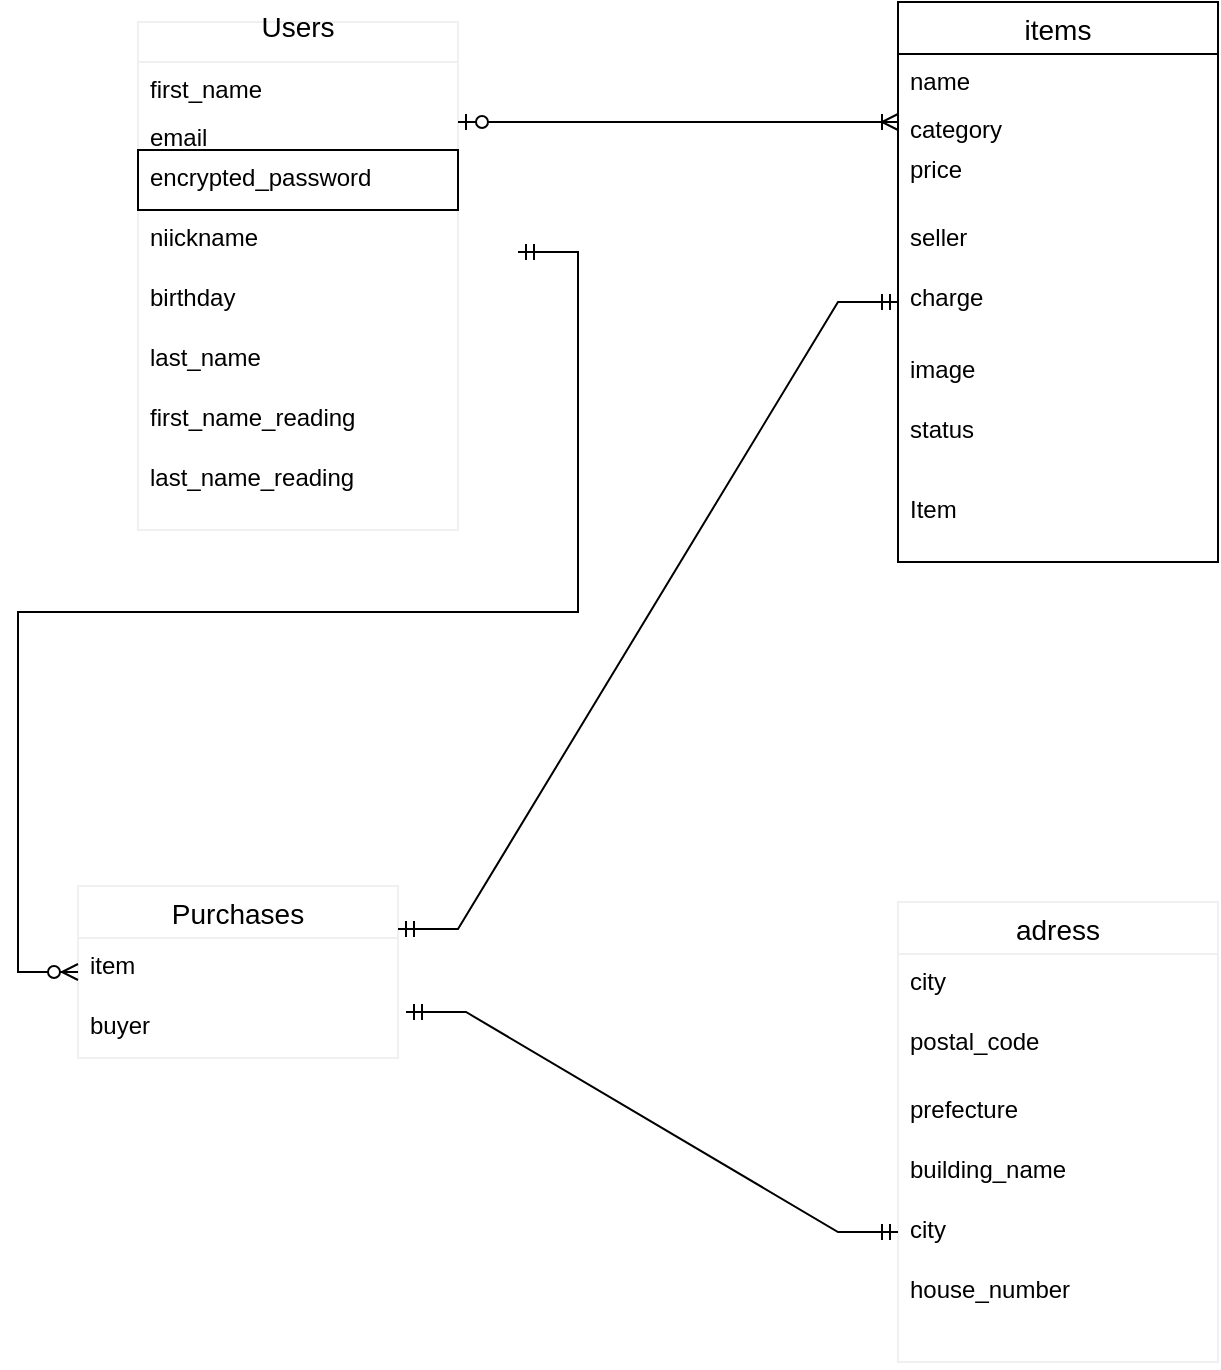 <mxfile>
    <diagram id="EaTkEM5Exu-F7CQbZH9c" name="ページ1">
        <mxGraphModel dx="672" dy="680" grid="1" gridSize="10" guides="1" tooltips="1" connect="1" arrows="1" fold="1" page="1" pageScale="1" pageWidth="827" pageHeight="1169" math="0" shadow="0">
            <root>
                <mxCell id="0"/>
                <mxCell id="1" parent="0"/>
                <mxCell id="56" value="Purchases" style="swimlane;fontStyle=0;childLayout=stackLayout;horizontal=1;startSize=26;horizontalStack=0;resizeParent=1;resizeParentMax=0;resizeLast=0;collapsible=1;marginBottom=0;align=center;fontSize=14;strokeColor=#F0F0F0;strokeWidth=1;fillColor=none;" vertex="1" parent="1">
                    <mxGeometry x="70" y="542" width="160" height="86" as="geometry"/>
                </mxCell>
                <mxCell id="57" value="item" style="text;strokeColor=none;fillColor=none;spacingLeft=4;spacingRight=4;overflow=hidden;rotatable=0;points=[[0,0.5],[1,0.5]];portConstraint=eastwest;fontSize=12;" vertex="1" parent="56">
                    <mxGeometry y="26" width="160" height="30" as="geometry"/>
                </mxCell>
                <mxCell id="90" value="buyer" style="text;strokeColor=none;fillColor=none;spacingLeft=4;spacingRight=4;overflow=hidden;rotatable=0;points=[[0,0.5],[1,0.5]];portConstraint=eastwest;fontSize=12;labelBackgroundColor=default;" vertex="1" parent="56">
                    <mxGeometry y="56" width="160" height="30" as="geometry"/>
                </mxCell>
                <mxCell id="60" value="adress" style="swimlane;fontStyle=0;childLayout=stackLayout;horizontal=1;startSize=26;horizontalStack=0;resizeParent=1;resizeParentMax=0;resizeLast=0;collapsible=1;marginBottom=0;align=center;fontSize=14;strokeColor=#F0F0F0;strokeWidth=1;fillColor=none;" vertex="1" parent="1">
                    <mxGeometry x="480" y="550" width="160" height="230" as="geometry"/>
                </mxCell>
                <mxCell id="130" value="city&#10;" style="text;strokeColor=none;fillColor=none;spacingLeft=4;spacingRight=4;overflow=hidden;rotatable=0;points=[[0,0.5],[1,0.5]];portConstraint=eastwest;fontSize=12;labelBackgroundColor=default;" vertex="1" parent="60">
                    <mxGeometry y="26" width="160" height="30" as="geometry"/>
                </mxCell>
                <mxCell id="61" value="postal_code" style="text;strokeColor=none;fillColor=none;spacingLeft=4;spacingRight=4;overflow=hidden;rotatable=0;points=[[0,0.5],[1,0.5]];portConstraint=eastwest;fontSize=12;" vertex="1" parent="60">
                    <mxGeometry y="56" width="160" height="34" as="geometry"/>
                </mxCell>
                <mxCell id="132" value="prefecture&#10;" style="text;strokeColor=none;fillColor=none;spacingLeft=4;spacingRight=4;overflow=hidden;rotatable=0;points=[[0,0.5],[1,0.5]];portConstraint=eastwest;fontSize=12;labelBackgroundColor=default;" vertex="1" parent="60">
                    <mxGeometry y="90" width="160" height="30" as="geometry"/>
                </mxCell>
                <mxCell id="129" value="building_name" style="text;strokeColor=none;fillColor=none;spacingLeft=4;spacingRight=4;overflow=hidden;rotatable=0;points=[[0,0.5],[1,0.5]];portConstraint=eastwest;fontSize=12;labelBackgroundColor=default;" vertex="1" parent="60">
                    <mxGeometry y="120" width="160" height="30" as="geometry"/>
                </mxCell>
                <mxCell id="62" value="city" style="text;strokeColor=none;fillColor=none;spacingLeft=4;spacingRight=4;overflow=hidden;rotatable=0;points=[[0,0.5],[1,0.5]];portConstraint=eastwest;fontSize=12;" vertex="1" parent="60">
                    <mxGeometry y="150" width="160" height="30" as="geometry"/>
                </mxCell>
                <mxCell id="63" value="house_number" style="text;strokeColor=none;fillColor=none;spacingLeft=4;spacingRight=4;overflow=hidden;rotatable=0;points=[[0,0.5],[1,0.5]];portConstraint=eastwest;fontSize=12;" vertex="1" parent="60">
                    <mxGeometry y="180" width="160" height="50" as="geometry"/>
                </mxCell>
                <mxCell id="66" value="Users&#10;" style="swimlane;fontStyle=0;childLayout=stackLayout;horizontal=1;startSize=20;horizontalStack=0;resizeParent=1;resizeParentMax=0;resizeLast=0;collapsible=1;marginBottom=0;align=center;fontSize=14;strokeColor=#F0F0F0;strokeWidth=1;fillColor=none;" vertex="1" parent="1">
                    <mxGeometry x="100" y="110" width="160" height="254" as="geometry"/>
                </mxCell>
                <mxCell id="67" value="first_name" style="text;strokeColor=none;fillColor=none;spacingLeft=4;spacingRight=4;overflow=hidden;rotatable=0;points=[[0,0.5],[1,0.5]];portConstraint=eastwest;fontSize=12;" vertex="1" parent="66">
                    <mxGeometry y="20" width="160" height="24" as="geometry"/>
                </mxCell>
                <mxCell id="68" value="email" style="text;strokeColor=none;fillColor=none;spacingLeft=4;spacingRight=4;overflow=hidden;rotatable=0;points=[[0,0.5],[1,0.5]];portConstraint=eastwest;fontSize=12;" vertex="1" parent="66">
                    <mxGeometry y="44" width="160" height="20" as="geometry"/>
                </mxCell>
                <mxCell id="124" value="encrypted_password" style="text;strokeColor=default;fillColor=none;spacingLeft=4;spacingRight=4;overflow=hidden;rotatable=0;points=[[0,0.5],[1,0.5]];portConstraint=eastwest;fontSize=12;verticalAlign=top;" vertex="1" parent="66">
                    <mxGeometry y="64" width="160" height="30" as="geometry"/>
                </mxCell>
                <mxCell id="91" value="niickname" style="text;strokeColor=none;fillColor=none;spacingLeft=4;spacingRight=4;overflow=hidden;rotatable=0;points=[[0,0.5],[1,0.5]];portConstraint=eastwest;fontSize=12;labelBackgroundColor=default;" vertex="1" parent="66">
                    <mxGeometry y="94" width="160" height="30" as="geometry"/>
                </mxCell>
                <mxCell id="94" value="birthday" style="text;strokeColor=none;fillColor=none;spacingLeft=4;spacingRight=4;overflow=hidden;rotatable=0;points=[[0,0.5],[1,0.5]];portConstraint=eastwest;fontSize=12;labelBackgroundColor=default;" vertex="1" parent="66">
                    <mxGeometry y="124" width="160" height="30" as="geometry"/>
                </mxCell>
                <mxCell id="123" value="last_name&#10;" style="text;strokeColor=none;fillColor=none;spacingLeft=4;spacingRight=4;overflow=hidden;rotatable=0;points=[[0,0.5],[1,0.5]];portConstraint=eastwest;fontSize=12;labelBackgroundColor=default;" vertex="1" parent="66">
                    <mxGeometry y="154" width="160" height="30" as="geometry"/>
                </mxCell>
                <mxCell id="122" value="first_name_reading" style="text;strokeColor=none;fillColor=none;spacingLeft=4;spacingRight=4;overflow=hidden;rotatable=0;points=[[0,0.5],[1,0.5]];portConstraint=eastwest;fontSize=12;labelBackgroundColor=default;" vertex="1" parent="66">
                    <mxGeometry y="184" width="160" height="30" as="geometry"/>
                </mxCell>
                <mxCell id="120" value="last_name_reading" style="text;strokeColor=none;fillColor=none;spacingLeft=4;spacingRight=4;overflow=hidden;rotatable=0;points=[[0,0.5],[1,0.5]];portConstraint=eastwest;fontSize=12;labelBackgroundColor=default;" vertex="1" parent="66">
                    <mxGeometry y="214" width="160" height="40" as="geometry"/>
                </mxCell>
                <mxCell id="86" value="" style="edgeStyle=entityRelationEdgeStyle;fontSize=12;html=1;endArrow=ERoneToMany;startArrow=ERzeroToOne;entryX=0;entryY=0.5;entryDx=0;entryDy=0;" edge="1" parent="1" target="106">
                    <mxGeometry width="100" height="100" relative="1" as="geometry">
                        <mxPoint x="260" y="160" as="sourcePoint"/>
                        <mxPoint x="470" y="160" as="targetPoint"/>
                    </mxGeometry>
                </mxCell>
                <mxCell id="101" value="items" style="swimlane;fontStyle=0;childLayout=stackLayout;horizontal=1;startSize=26;horizontalStack=0;resizeParent=1;resizeParentMax=0;resizeLast=0;collapsible=1;marginBottom=0;align=center;fontSize=14;labelBackgroundColor=default;strokeColor=default;strokeWidth=1;fillColor=none;" vertex="1" parent="1">
                    <mxGeometry x="480" y="100" width="160" height="280" as="geometry"/>
                </mxCell>
                <mxCell id="102" value="name" style="text;strokeColor=none;fillColor=none;spacingLeft=4;spacingRight=4;overflow=hidden;rotatable=0;points=[[0,0.5],[1,0.5]];portConstraint=eastwest;fontSize=12;labelBackgroundColor=default;" vertex="1" parent="101">
                    <mxGeometry y="26" width="160" height="24" as="geometry"/>
                </mxCell>
                <mxCell id="106" value="category" style="text;strokeColor=none;fillColor=none;spacingLeft=4;spacingRight=4;overflow=hidden;rotatable=0;points=[[0,0.5],[1,0.5]];portConstraint=eastwest;fontSize=12;labelBackgroundColor=default;" vertex="1" parent="101">
                    <mxGeometry y="50" width="160" height="20" as="geometry"/>
                </mxCell>
                <mxCell id="104" value="price" style="text;strokeColor=none;fillColor=none;spacingLeft=4;spacingRight=4;overflow=hidden;rotatable=0;points=[[0,0.5],[1,0.5]];portConstraint=eastwest;fontSize=12;labelBackgroundColor=default;" vertex="1" parent="101">
                    <mxGeometry y="70" width="160" height="34" as="geometry"/>
                </mxCell>
                <mxCell id="107" value="seller" style="text;strokeColor=none;fillColor=none;spacingLeft=4;spacingRight=4;overflow=hidden;rotatable=0;points=[[0,0.5],[1,0.5]];portConstraint=eastwest;fontSize=12;labelBackgroundColor=default;" vertex="1" parent="101">
                    <mxGeometry y="104" width="160" height="30" as="geometry"/>
                </mxCell>
                <mxCell id="105" value="charge&#10;" style="text;strokeColor=none;fillColor=none;spacingLeft=4;spacingRight=4;overflow=hidden;rotatable=0;points=[[0,0.5],[1,0.5]];portConstraint=eastwest;fontSize=12;labelBackgroundColor=default;" vertex="1" parent="101">
                    <mxGeometry y="134" width="160" height="36" as="geometry"/>
                </mxCell>
                <mxCell id="125" value="image&#10;" style="text;strokeColor=none;fillColor=none;spacingLeft=4;spacingRight=4;overflow=hidden;rotatable=0;points=[[0,0.5],[1,0.5]];portConstraint=eastwest;fontSize=12;labelBackgroundColor=default;" vertex="1" parent="101">
                    <mxGeometry y="170" width="160" height="30" as="geometry"/>
                </mxCell>
                <mxCell id="126" value="status" style="text;strokeColor=none;fillColor=none;spacingLeft=4;spacingRight=4;overflow=hidden;rotatable=0;points=[[0,0.5],[1,0.5]];portConstraint=eastwest;fontSize=12;labelBackgroundColor=default;" vertex="1" parent="101">
                    <mxGeometry y="200" width="160" height="40" as="geometry"/>
                </mxCell>
                <mxCell id="127" value="Item" style="text;strokeColor=none;fillColor=none;spacingLeft=4;spacingRight=4;overflow=hidden;rotatable=0;points=[[0,0.5],[1,0.5]];portConstraint=eastwest;fontSize=12;labelBackgroundColor=default;" vertex="1" parent="101">
                    <mxGeometry y="240" width="160" height="40" as="geometry"/>
                </mxCell>
                <mxCell id="110" value="" style="edgeStyle=entityRelationEdgeStyle;fontSize=12;html=1;endArrow=ERmandOne;startArrow=ERmandOne;rounded=0;entryX=0;entryY=0.5;entryDx=0;entryDy=0;exitX=1.025;exitY=0.233;exitDx=0;exitDy=0;exitPerimeter=0;" edge="1" parent="1" source="90" target="62">
                    <mxGeometry width="100" height="100" relative="1" as="geometry">
                        <mxPoint x="240" y="610" as="sourcePoint"/>
                        <mxPoint x="490" y="380" as="targetPoint"/>
                    </mxGeometry>
                </mxCell>
                <mxCell id="115" value="" style="edgeStyle=entityRelationEdgeStyle;fontSize=12;html=1;endArrow=ERzeroToMany;startArrow=ERmandOne;targetPerimeterSpacing=1;rounded=0;" edge="1" parent="1">
                    <mxGeometry width="100" height="100" relative="1" as="geometry">
                        <mxPoint x="290" y="225" as="sourcePoint"/>
                        <mxPoint x="70" y="585" as="targetPoint"/>
                    </mxGeometry>
                </mxCell>
                <mxCell id="117" value="" style="edgeStyle=entityRelationEdgeStyle;fontSize=12;html=1;endArrow=ERmandOne;startArrow=ERmandOne;rounded=0;targetPerimeterSpacing=1;exitX=1;exitY=0.25;exitDx=0;exitDy=0;" edge="1" parent="1" source="56">
                    <mxGeometry width="100" height="100" relative="1" as="geometry">
                        <mxPoint x="240" y="551" as="sourcePoint"/>
                        <mxPoint x="480" y="250" as="targetPoint"/>
                    </mxGeometry>
                </mxCell>
            </root>
        </mxGraphModel>
    </diagram>
</mxfile>